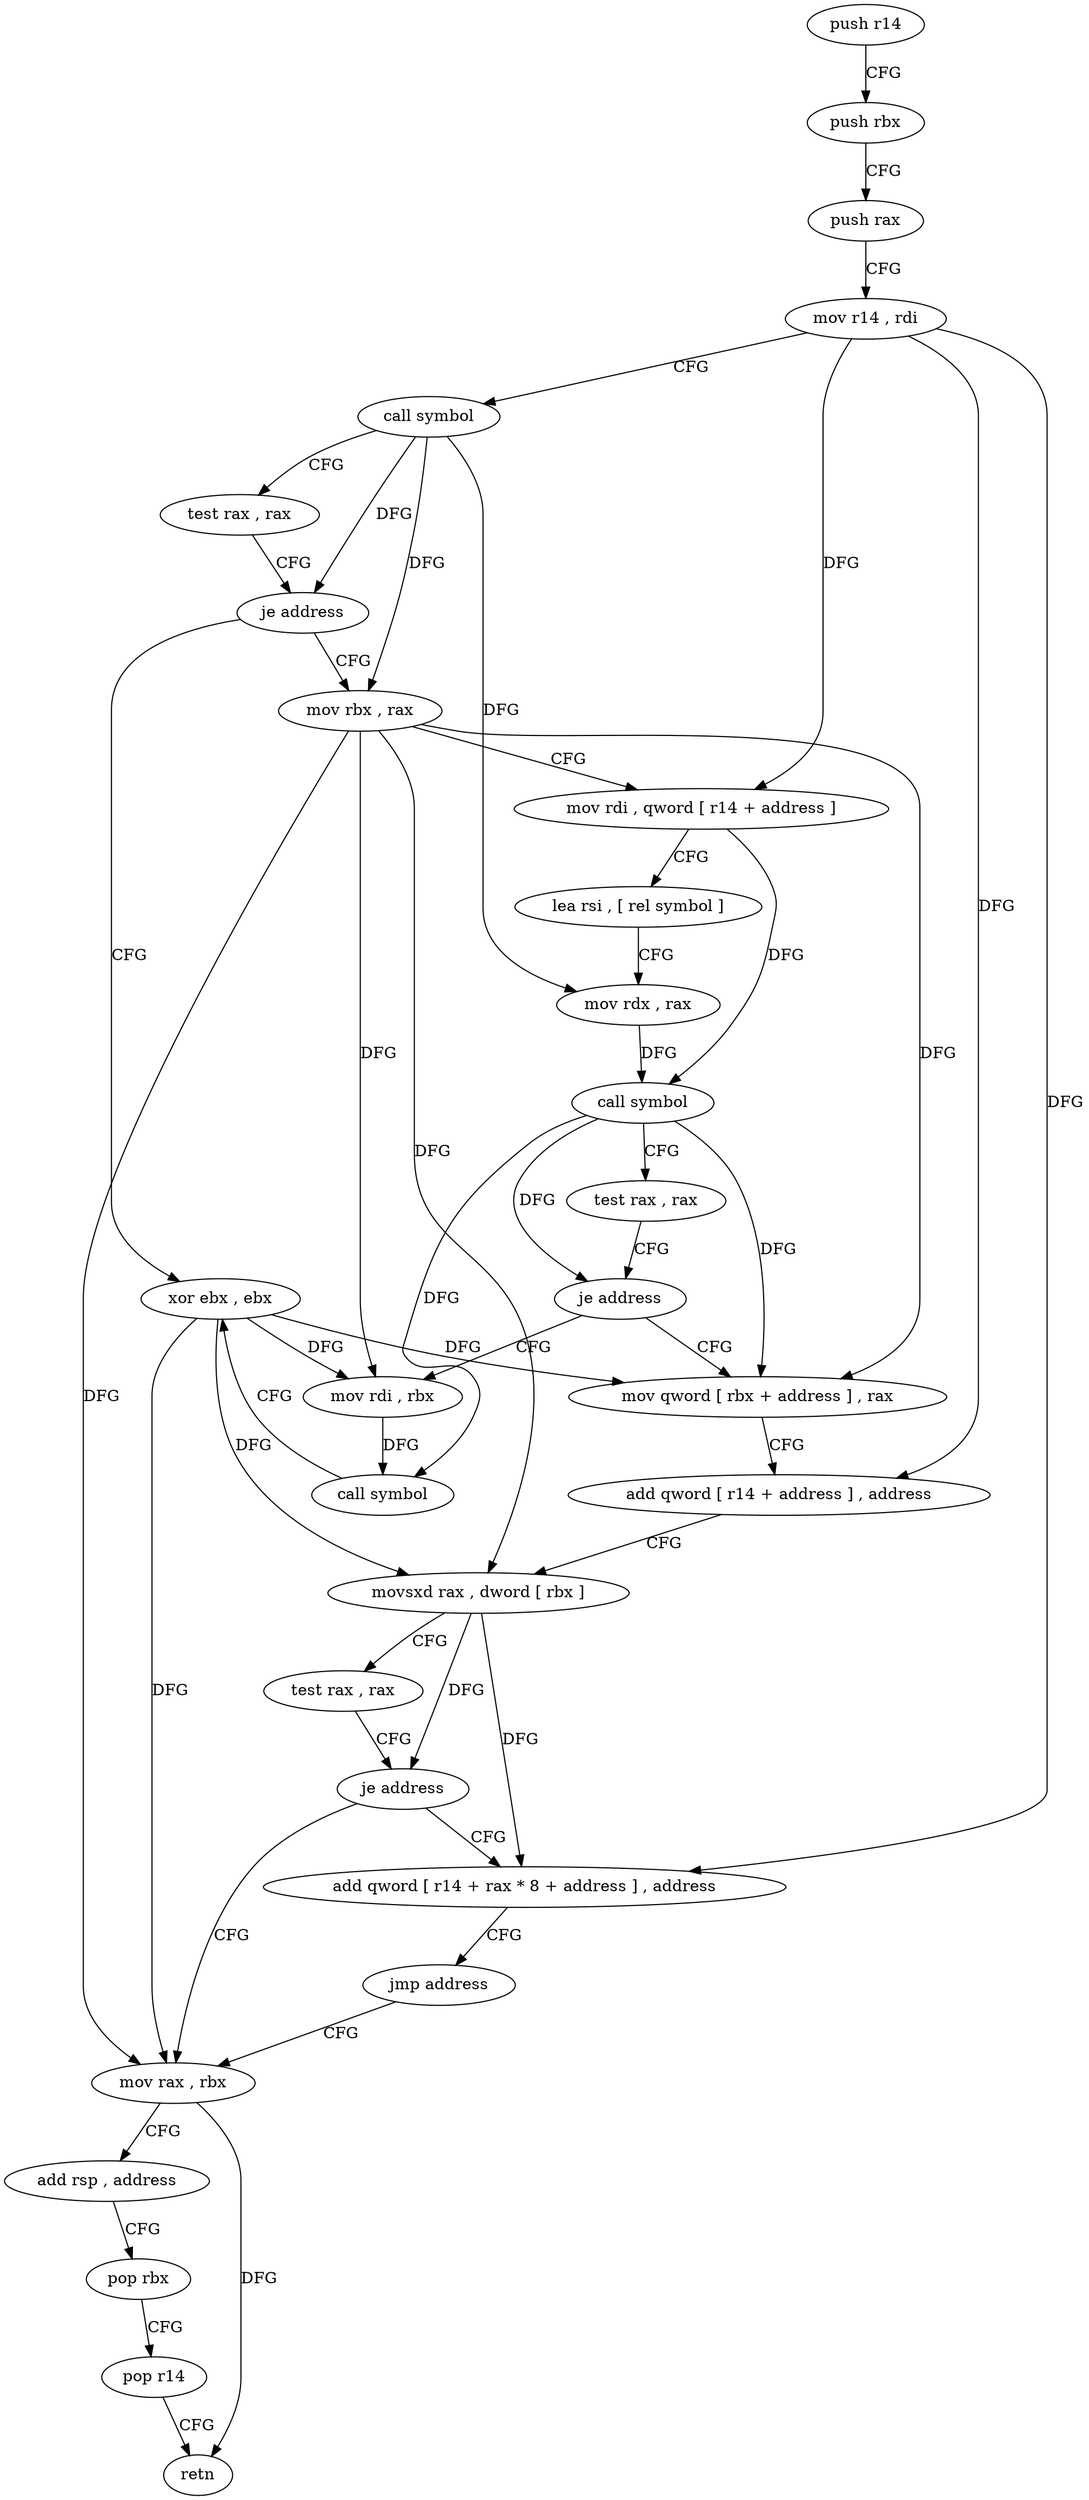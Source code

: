 digraph "func" {
"74624" [label = "push r14" ]
"74626" [label = "push rbx" ]
"74627" [label = "push rax" ]
"74628" [label = "mov r14 , rdi" ]
"74631" [label = "call symbol" ]
"74636" [label = "test rax , rax" ]
"74639" [label = "je address" ]
"74710" [label = "xor ebx , ebx" ]
"74641" [label = "mov rbx , rax" ]
"74712" [label = "mov rax , rbx" ]
"74644" [label = "mov rdi , qword [ r14 + address ]" ]
"74651" [label = "lea rsi , [ rel symbol ]" ]
"74658" [label = "mov rdx , rax" ]
"74661" [label = "call symbol" ]
"74666" [label = "test rax , rax" ]
"74669" [label = "je address" ]
"74702" [label = "mov rdi , rbx" ]
"74671" [label = "mov qword [ rbx + address ] , rax" ]
"74705" [label = "call symbol" ]
"74675" [label = "add qword [ r14 + address ] , address" ]
"74683" [label = "movsxd rax , dword [ rbx ]" ]
"74686" [label = "test rax , rax" ]
"74689" [label = "je address" ]
"74691" [label = "add qword [ r14 + rax * 8 + address ] , address" ]
"74715" [label = "add rsp , address" ]
"74719" [label = "pop rbx" ]
"74720" [label = "pop r14" ]
"74722" [label = "retn" ]
"74700" [label = "jmp address" ]
"74624" -> "74626" [ label = "CFG" ]
"74626" -> "74627" [ label = "CFG" ]
"74627" -> "74628" [ label = "CFG" ]
"74628" -> "74631" [ label = "CFG" ]
"74628" -> "74644" [ label = "DFG" ]
"74628" -> "74675" [ label = "DFG" ]
"74628" -> "74691" [ label = "DFG" ]
"74631" -> "74636" [ label = "CFG" ]
"74631" -> "74639" [ label = "DFG" ]
"74631" -> "74641" [ label = "DFG" ]
"74631" -> "74658" [ label = "DFG" ]
"74636" -> "74639" [ label = "CFG" ]
"74639" -> "74710" [ label = "CFG" ]
"74639" -> "74641" [ label = "CFG" ]
"74710" -> "74712" [ label = "DFG" ]
"74710" -> "74702" [ label = "DFG" ]
"74710" -> "74671" [ label = "DFG" ]
"74710" -> "74683" [ label = "DFG" ]
"74641" -> "74644" [ label = "CFG" ]
"74641" -> "74712" [ label = "DFG" ]
"74641" -> "74702" [ label = "DFG" ]
"74641" -> "74671" [ label = "DFG" ]
"74641" -> "74683" [ label = "DFG" ]
"74712" -> "74715" [ label = "CFG" ]
"74712" -> "74722" [ label = "DFG" ]
"74644" -> "74651" [ label = "CFG" ]
"74644" -> "74661" [ label = "DFG" ]
"74651" -> "74658" [ label = "CFG" ]
"74658" -> "74661" [ label = "DFG" ]
"74661" -> "74666" [ label = "CFG" ]
"74661" -> "74669" [ label = "DFG" ]
"74661" -> "74671" [ label = "DFG" ]
"74661" -> "74705" [ label = "DFG" ]
"74666" -> "74669" [ label = "CFG" ]
"74669" -> "74702" [ label = "CFG" ]
"74669" -> "74671" [ label = "CFG" ]
"74702" -> "74705" [ label = "DFG" ]
"74671" -> "74675" [ label = "CFG" ]
"74705" -> "74710" [ label = "CFG" ]
"74675" -> "74683" [ label = "CFG" ]
"74683" -> "74686" [ label = "CFG" ]
"74683" -> "74689" [ label = "DFG" ]
"74683" -> "74691" [ label = "DFG" ]
"74686" -> "74689" [ label = "CFG" ]
"74689" -> "74712" [ label = "CFG" ]
"74689" -> "74691" [ label = "CFG" ]
"74691" -> "74700" [ label = "CFG" ]
"74715" -> "74719" [ label = "CFG" ]
"74719" -> "74720" [ label = "CFG" ]
"74720" -> "74722" [ label = "CFG" ]
"74700" -> "74712" [ label = "CFG" ]
}

